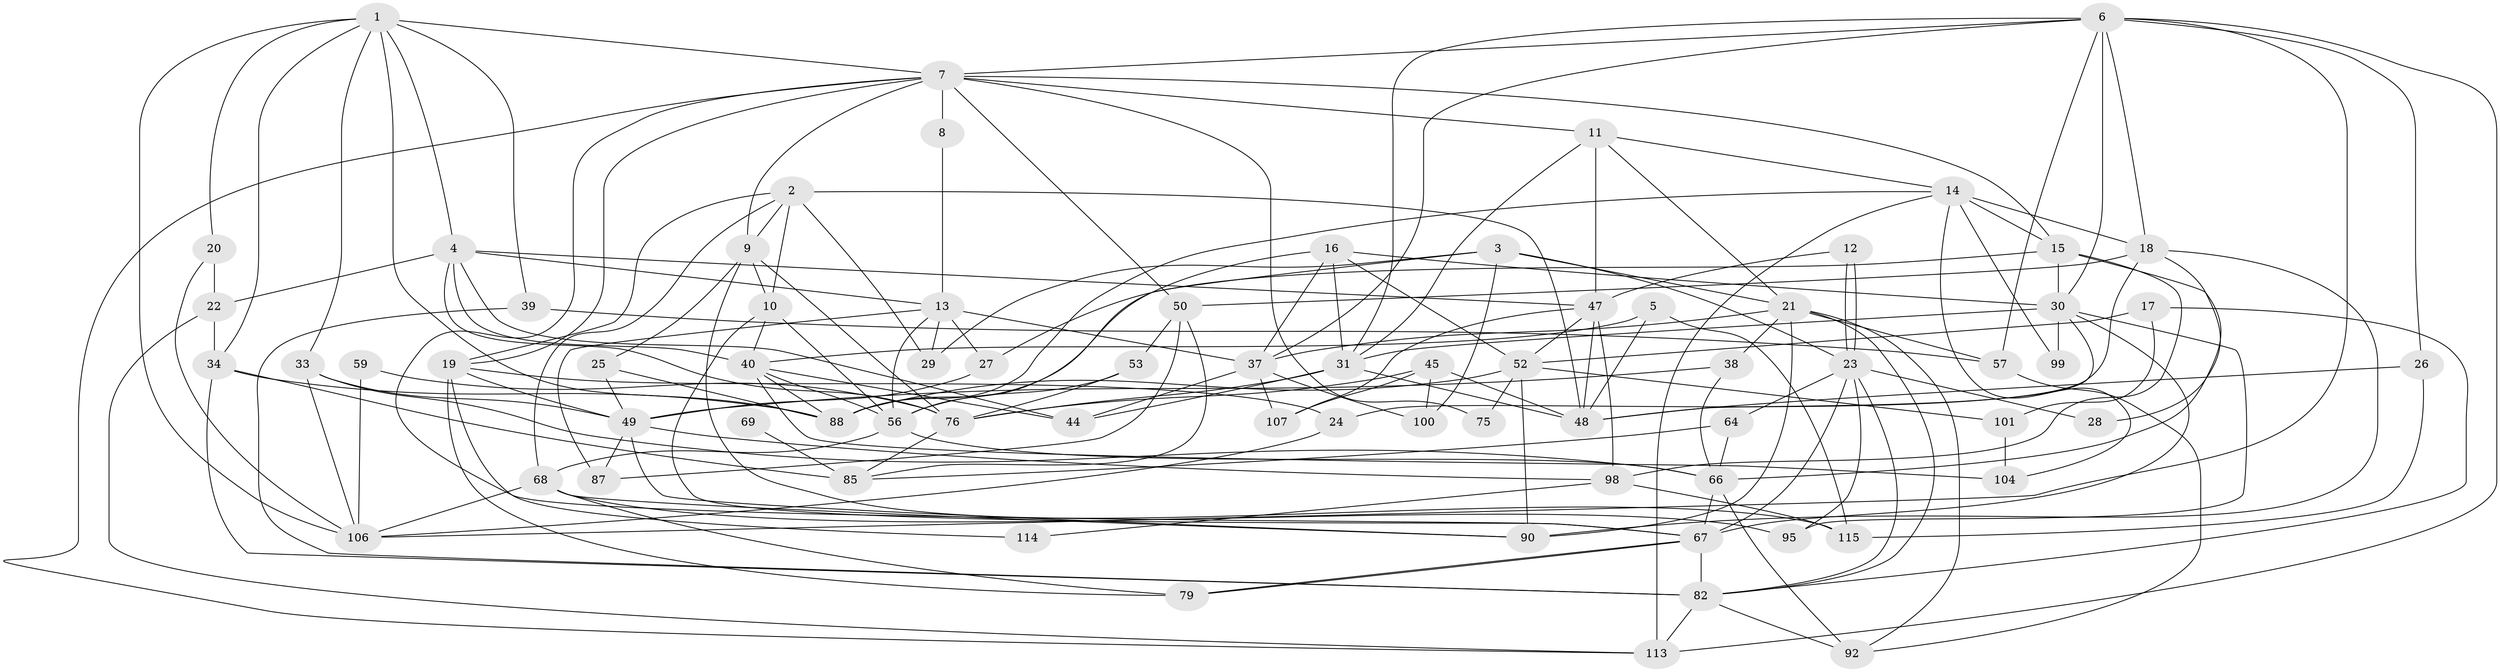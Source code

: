 // Generated by graph-tools (version 1.1) at 2025/52/02/27/25 19:52:03]
// undirected, 73 vertices, 181 edges
graph export_dot {
graph [start="1"]
  node [color=gray90,style=filled];
  1 [super="+105"];
  2 [super="+97"];
  3 [super="+32"];
  4 [super="+62"];
  5 [super="+91"];
  6 [super="+111"];
  7 [super="+42"];
  8;
  9 [super="+41"];
  10 [super="+108"];
  11 [super="+36"];
  12;
  13 [super="+35"];
  14 [super="+103"];
  15 [super="+55"];
  16 [super="+74"];
  17 [super="+43"];
  18 [super="+93"];
  19 [super="+102"];
  20 [super="+89"];
  21 [super="+46"];
  22;
  23 [super="+94"];
  24;
  25;
  26;
  27;
  28;
  29;
  30 [super="+72"];
  31 [super="+58"];
  33;
  34 [super="+73"];
  37 [super="+61"];
  38;
  39;
  40 [super="+77"];
  44;
  45 [super="+83"];
  47 [super="+78"];
  48 [super="+54"];
  49 [super="+60"];
  50 [super="+51"];
  52 [super="+65"];
  53;
  56 [super="+112"];
  57 [super="+63"];
  59;
  64 [super="+81"];
  66 [super="+84"];
  67 [super="+70"];
  68 [super="+71"];
  69;
  75;
  76 [super="+80"];
  79;
  82 [super="+86"];
  85 [super="+116"];
  87;
  88 [super="+109"];
  90;
  92 [super="+96"];
  95;
  98 [super="+110"];
  99;
  100;
  101;
  104;
  106;
  107;
  113;
  114;
  115;
  1 -- 106;
  1 -- 33;
  1 -- 34;
  1 -- 39;
  1 -- 20;
  1 -- 7;
  1 -- 88;
  1 -- 4;
  2 -- 68;
  2 -- 19;
  2 -- 9;
  2 -- 29;
  2 -- 10;
  2 -- 48;
  3 -- 100;
  3 -- 88;
  3 -- 29;
  3 -- 21;
  3 -- 23;
  4 -- 22;
  4 -- 13;
  4 -- 40;
  4 -- 44;
  4 -- 76;
  4 -- 47;
  5 -- 115;
  5 -- 40;
  5 -- 48;
  6 -- 18;
  6 -- 106;
  6 -- 31;
  6 -- 113;
  6 -- 37;
  6 -- 7;
  6 -- 57;
  6 -- 26;
  6 -- 30;
  7 -- 9;
  7 -- 8 [weight=2];
  7 -- 15;
  7 -- 75;
  7 -- 113;
  7 -- 50;
  7 -- 19;
  7 -- 67;
  7 -- 11;
  8 -- 13;
  9 -- 25;
  9 -- 76;
  9 -- 115;
  9 -- 10;
  10 -- 56;
  10 -- 40 [weight=2];
  10 -- 67;
  11 -- 31;
  11 -- 47;
  11 -- 14;
  11 -- 21;
  12 -- 23;
  12 -- 23;
  12 -- 47;
  13 -- 87;
  13 -- 27;
  13 -- 37;
  13 -- 56;
  13 -- 29;
  14 -- 18;
  14 -- 104;
  14 -- 88;
  14 -- 113;
  14 -- 99;
  14 -- 15;
  15 -- 66 [weight=2];
  15 -- 27;
  15 -- 30;
  15 -- 98;
  16 -- 52;
  16 -- 30;
  16 -- 31;
  16 -- 37;
  16 -- 56;
  17 -- 82;
  17 -- 101;
  17 -- 52 [weight=2];
  18 -- 50;
  18 -- 24;
  18 -- 90;
  18 -- 28;
  19 -- 24;
  19 -- 49;
  19 -- 114;
  19 -- 79;
  20 -- 22;
  20 -- 106;
  21 -- 38;
  21 -- 57;
  21 -- 92;
  21 -- 90;
  21 -- 82;
  21 -- 37;
  22 -- 34;
  22 -- 113;
  23 -- 28;
  23 -- 64;
  23 -- 82;
  23 -- 67;
  23 -- 95;
  24 -- 106;
  25 -- 49;
  25 -- 88;
  26 -- 48;
  26 -- 115;
  27 -- 49;
  30 -- 67;
  30 -- 31;
  30 -- 99;
  30 -- 95;
  30 -- 48;
  31 -- 48;
  31 -- 44;
  31 -- 76;
  33 -- 66;
  33 -- 49;
  33 -- 106;
  34 -- 88;
  34 -- 85;
  34 -- 82;
  37 -- 44;
  37 -- 107;
  37 -- 100;
  38 -- 66;
  38 -- 49;
  39 -- 82;
  39 -- 57;
  40 -- 88 [weight=2];
  40 -- 104;
  40 -- 44;
  40 -- 56;
  45 -- 107;
  45 -- 100;
  45 -- 76;
  45 -- 48;
  47 -- 107;
  47 -- 52;
  47 -- 98;
  47 -- 48;
  49 -- 90;
  49 -- 87;
  49 -- 98;
  50 -- 53;
  50 -- 87;
  50 -- 85;
  52 -- 101;
  52 -- 88;
  52 -- 90;
  52 -- 75;
  53 -- 76;
  53 -- 56;
  56 -- 68;
  56 -- 66;
  57 -- 92;
  59 -- 106;
  59 -- 76;
  64 -- 66;
  64 -- 85;
  66 -- 92;
  66 -- 67;
  67 -- 79;
  67 -- 79;
  67 -- 82;
  68 -- 106;
  68 -- 90;
  68 -- 79;
  68 -- 95;
  69 -- 85 [weight=2];
  76 -- 85;
  82 -- 113;
  82 -- 92;
  98 -- 115;
  98 -- 114;
  101 -- 104;
}
